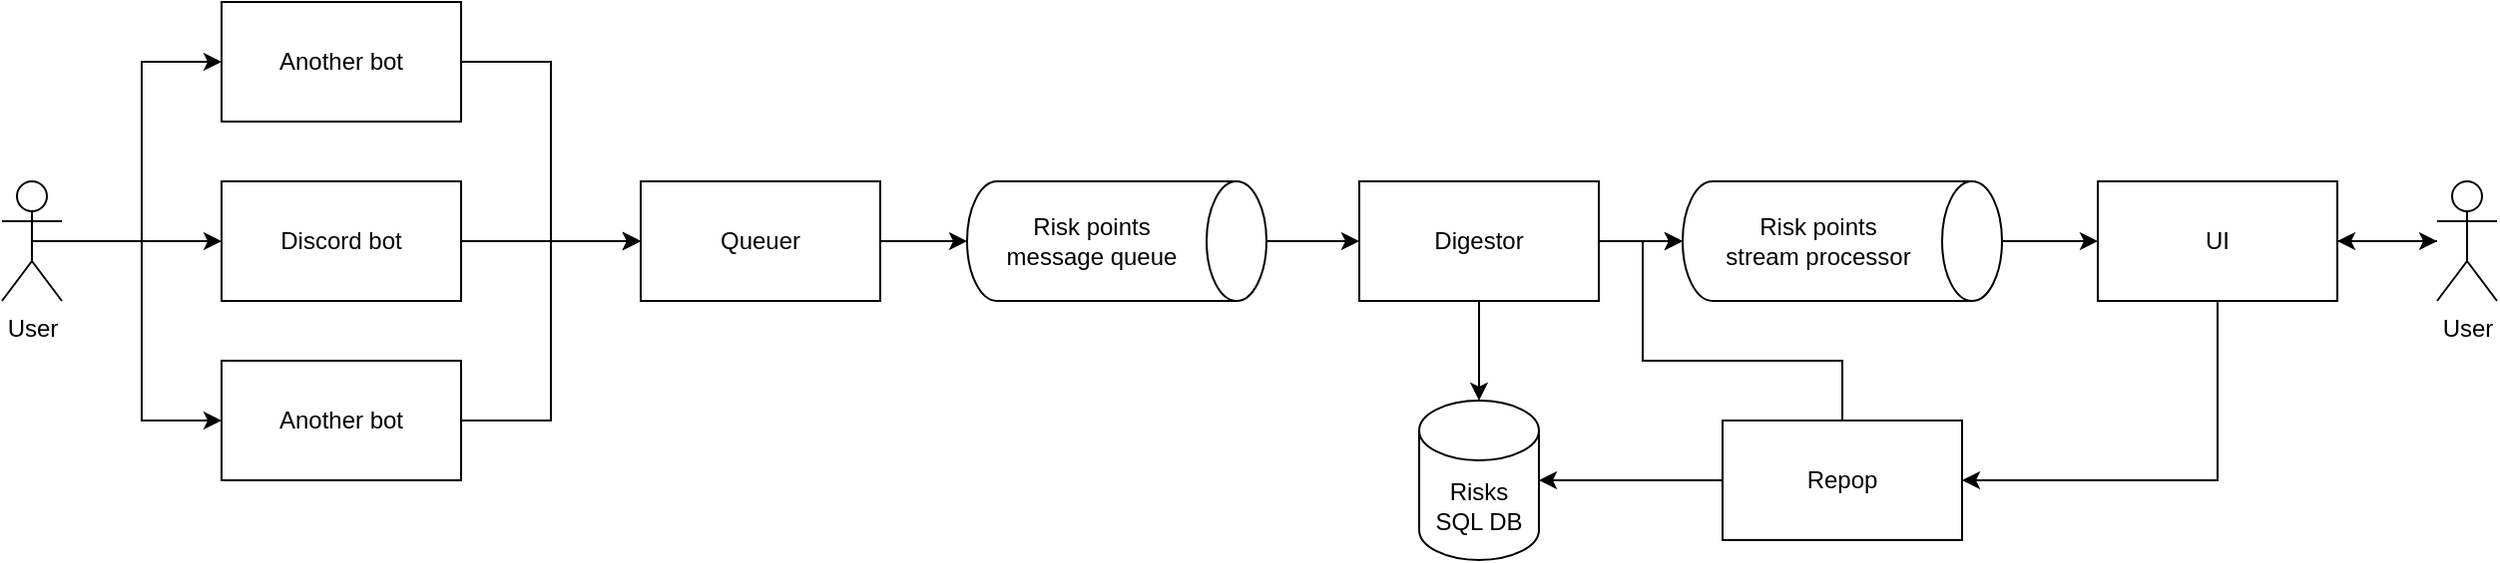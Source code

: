 <mxfile version="20.7.4" type="device" pages="2"><diagram id="8pllXdIaMUxb5RxbV_kS" name="Page-1"><mxGraphModel dx="2259" dy="885" grid="1" gridSize="10" guides="1" tooltips="1" connect="1" arrows="1" fold="1" page="1" pageScale="1" pageWidth="827" pageHeight="1169" math="0" shadow="0"><root><mxCell id="0"/><mxCell id="1" parent="0"/><mxCell id="Vv-M3GuunPjtO6x8N6Tk-13" style="edgeStyle=orthogonalEdgeStyle;rounded=0;orthogonalLoop=1;jettySize=auto;html=1;entryX=0;entryY=0.5;entryDx=0;entryDy=0;" parent="1" source="Vv-M3GuunPjtO6x8N6Tk-2" target="Vv-M3GuunPjtO6x8N6Tk-3" edge="1"><mxGeometry relative="1" as="geometry"/></mxCell><mxCell id="Vv-M3GuunPjtO6x8N6Tk-2" value="Risk points&lt;br&gt;message queue" style="shape=cylinder3;whiteSpace=wrap;html=1;boundedLbl=1;backgroundOutline=1;size=15;direction=south;" parent="1" vertex="1"><mxGeometry x="263.5" y="370" width="150" height="60" as="geometry"/></mxCell><mxCell id="Vv-M3GuunPjtO6x8N6Tk-14" style="edgeStyle=orthogonalEdgeStyle;rounded=0;orthogonalLoop=1;jettySize=auto;html=1;" parent="1" source="Vv-M3GuunPjtO6x8N6Tk-3" target="Vv-M3GuunPjtO6x8N6Tk-4" edge="1"><mxGeometry relative="1" as="geometry"/></mxCell><mxCell id="Vv-M3GuunPjtO6x8N6Tk-15" style="edgeStyle=orthogonalEdgeStyle;rounded=0;orthogonalLoop=1;jettySize=auto;html=1;entryX=0.5;entryY=1;entryDx=0;entryDy=0;entryPerimeter=0;" parent="1" source="Vv-M3GuunPjtO6x8N6Tk-3" target="Vv-M3GuunPjtO6x8N6Tk-8" edge="1"><mxGeometry relative="1" as="geometry"/></mxCell><mxCell id="Vv-M3GuunPjtO6x8N6Tk-3" value="Digestor" style="rounded=0;whiteSpace=wrap;html=1;" parent="1" vertex="1"><mxGeometry x="460" y="370" width="120" height="60" as="geometry"/></mxCell><mxCell id="Vv-M3GuunPjtO6x8N6Tk-4" value="Risks&lt;br&gt;SQL DB" style="shape=cylinder3;whiteSpace=wrap;html=1;boundedLbl=1;backgroundOutline=1;size=15;" parent="1" vertex="1"><mxGeometry x="490" y="480" width="60" height="80" as="geometry"/></mxCell><mxCell id="MvfZRzMScxmvkkn0zo9M-3" style="edgeStyle=orthogonalEdgeStyle;rounded=0;orthogonalLoop=1;jettySize=auto;html=1;entryX=0;entryY=0.5;entryDx=0;entryDy=0;" parent="1" source="Vv-M3GuunPjtO6x8N6Tk-6" target="MvfZRzMScxmvkkn0zo9M-1" edge="1"><mxGeometry relative="1" as="geometry"/></mxCell><mxCell id="Vv-M3GuunPjtO6x8N6Tk-6" value="Discord bot" style="rounded=0;whiteSpace=wrap;html=1;" parent="1" vertex="1"><mxGeometry x="-110" y="370" width="120" height="60" as="geometry"/></mxCell><mxCell id="Vv-M3GuunPjtO6x8N6Tk-16" style="edgeStyle=orthogonalEdgeStyle;rounded=0;orthogonalLoop=1;jettySize=auto;html=1;entryX=0;entryY=0.5;entryDx=0;entryDy=0;" parent="1" source="Vv-M3GuunPjtO6x8N6Tk-8" target="Vv-M3GuunPjtO6x8N6Tk-9" edge="1"><mxGeometry relative="1" as="geometry"/></mxCell><mxCell id="Vv-M3GuunPjtO6x8N6Tk-8" value="Risk points&lt;br&gt;stream processor" style="shape=cylinder3;whiteSpace=wrap;html=1;boundedLbl=1;backgroundOutline=1;size=15;direction=south;" parent="1" vertex="1"><mxGeometry x="622" y="370" width="160" height="60" as="geometry"/></mxCell><mxCell id="Vv-M3GuunPjtO6x8N6Tk-18" style="edgeStyle=orthogonalEdgeStyle;rounded=0;orthogonalLoop=1;jettySize=auto;html=1;" parent="1" source="Vv-M3GuunPjtO6x8N6Tk-9" target="Vv-M3GuunPjtO6x8N6Tk-17" edge="1"><mxGeometry relative="1" as="geometry"/></mxCell><mxCell id="Xjvr6Igs2ZmyrMTaSa2y-10" style="edgeStyle=orthogonalEdgeStyle;rounded=0;orthogonalLoop=1;jettySize=auto;html=1;exitX=0.5;exitY=1;exitDx=0;exitDy=0;entryX=1;entryY=0.5;entryDx=0;entryDy=0;" edge="1" parent="1" source="Vv-M3GuunPjtO6x8N6Tk-9" target="Xjvr6Igs2ZmyrMTaSa2y-1"><mxGeometry relative="1" as="geometry"/></mxCell><mxCell id="Vv-M3GuunPjtO6x8N6Tk-9" value="UI" style="rounded=0;whiteSpace=wrap;html=1;" parent="1" vertex="1"><mxGeometry x="830" y="370" width="120" height="60" as="geometry"/></mxCell><mxCell id="MvfZRzMScxmvkkn0zo9M-12" style="edgeStyle=orthogonalEdgeStyle;rounded=0;orthogonalLoop=1;jettySize=auto;html=1;exitX=0.5;exitY=0.5;exitDx=0;exitDy=0;exitPerimeter=0;" parent="1" source="Vv-M3GuunPjtO6x8N6Tk-10" target="Vv-M3GuunPjtO6x8N6Tk-6" edge="1"><mxGeometry relative="1" as="geometry"/></mxCell><mxCell id="MvfZRzMScxmvkkn0zo9M-13" style="edgeStyle=orthogonalEdgeStyle;rounded=0;orthogonalLoop=1;jettySize=auto;html=1;exitX=0.5;exitY=0.5;exitDx=0;exitDy=0;exitPerimeter=0;entryX=0;entryY=0.5;entryDx=0;entryDy=0;" parent="1" source="Vv-M3GuunPjtO6x8N6Tk-10" target="MvfZRzMScxmvkkn0zo9M-5" edge="1"><mxGeometry relative="1" as="geometry"/></mxCell><mxCell id="MvfZRzMScxmvkkn0zo9M-14" style="edgeStyle=orthogonalEdgeStyle;rounded=0;orthogonalLoop=1;jettySize=auto;html=1;exitX=0.5;exitY=0.5;exitDx=0;exitDy=0;exitPerimeter=0;entryX=0;entryY=0.5;entryDx=0;entryDy=0;" parent="1" source="Vv-M3GuunPjtO6x8N6Tk-10" target="MvfZRzMScxmvkkn0zo9M-4" edge="1"><mxGeometry relative="1" as="geometry"/></mxCell><mxCell id="Vv-M3GuunPjtO6x8N6Tk-10" value="User" style="shape=umlActor;verticalLabelPosition=bottom;verticalAlign=top;html=1;outlineConnect=0;" parent="1" vertex="1"><mxGeometry x="-220" y="370" width="30" height="60" as="geometry"/></mxCell><mxCell id="Vv-M3GuunPjtO6x8N6Tk-19" style="edgeStyle=orthogonalEdgeStyle;rounded=0;orthogonalLoop=1;jettySize=auto;html=1;entryX=1;entryY=0.5;entryDx=0;entryDy=0;" parent="1" source="Vv-M3GuunPjtO6x8N6Tk-17" target="Vv-M3GuunPjtO6x8N6Tk-9" edge="1"><mxGeometry relative="1" as="geometry"/></mxCell><mxCell id="Vv-M3GuunPjtO6x8N6Tk-17" value="User" style="shape=umlActor;verticalLabelPosition=bottom;verticalAlign=top;html=1;outlineConnect=0;" parent="1" vertex="1"><mxGeometry x="1000" y="370" width="30" height="60" as="geometry"/></mxCell><mxCell id="MvfZRzMScxmvkkn0zo9M-2" style="edgeStyle=orthogonalEdgeStyle;rounded=0;orthogonalLoop=1;jettySize=auto;html=1;" parent="1" source="MvfZRzMScxmvkkn0zo9M-1" target="Vv-M3GuunPjtO6x8N6Tk-2" edge="1"><mxGeometry relative="1" as="geometry"/></mxCell><mxCell id="MvfZRzMScxmvkkn0zo9M-1" value="Queuer" style="rounded=0;whiteSpace=wrap;html=1;" parent="1" vertex="1"><mxGeometry x="100" y="370" width="120" height="60" as="geometry"/></mxCell><mxCell id="MvfZRzMScxmvkkn0zo9M-10" style="edgeStyle=orthogonalEdgeStyle;rounded=0;orthogonalLoop=1;jettySize=auto;html=1;exitX=1;exitY=0.5;exitDx=0;exitDy=0;entryX=0;entryY=0.5;entryDx=0;entryDy=0;" parent="1" source="MvfZRzMScxmvkkn0zo9M-4" target="MvfZRzMScxmvkkn0zo9M-1" edge="1"><mxGeometry relative="1" as="geometry"/></mxCell><mxCell id="MvfZRzMScxmvkkn0zo9M-4" value="Another bot" style="rounded=0;whiteSpace=wrap;html=1;" parent="1" vertex="1"><mxGeometry x="-110" y="460" width="120" height="60" as="geometry"/></mxCell><mxCell id="MvfZRzMScxmvkkn0zo9M-9" style="edgeStyle=orthogonalEdgeStyle;rounded=0;orthogonalLoop=1;jettySize=auto;html=1;entryX=0;entryY=0.5;entryDx=0;entryDy=0;" parent="1" source="MvfZRzMScxmvkkn0zo9M-5" target="MvfZRzMScxmvkkn0zo9M-1" edge="1"><mxGeometry relative="1" as="geometry"/></mxCell><mxCell id="MvfZRzMScxmvkkn0zo9M-5" value="Another bot" style="rounded=0;whiteSpace=wrap;html=1;" parent="1" vertex="1"><mxGeometry x="-110" y="280" width="120" height="60" as="geometry"/></mxCell><mxCell id="Xjvr6Igs2ZmyrMTaSa2y-7" style="edgeStyle=orthogonalEdgeStyle;rounded=0;orthogonalLoop=1;jettySize=auto;html=1;" edge="1" parent="1" source="Xjvr6Igs2ZmyrMTaSa2y-1"><mxGeometry relative="1" as="geometry"><mxPoint x="550" y="520" as="targetPoint"/></mxGeometry></mxCell><mxCell id="Xjvr6Igs2ZmyrMTaSa2y-11" style="edgeStyle=orthogonalEdgeStyle;rounded=0;orthogonalLoop=1;jettySize=auto;html=1;entryX=0.5;entryY=1;entryDx=0;entryDy=0;entryPerimeter=0;" edge="1" parent="1" source="Xjvr6Igs2ZmyrMTaSa2y-1" target="Vv-M3GuunPjtO6x8N6Tk-8"><mxGeometry relative="1" as="geometry"><Array as="points"><mxPoint x="702" y="460"/><mxPoint x="602" y="460"/><mxPoint x="602" y="400"/></Array></mxGeometry></mxCell><mxCell id="Xjvr6Igs2ZmyrMTaSa2y-1" value="Repop" style="rounded=0;whiteSpace=wrap;html=1;" vertex="1" parent="1"><mxGeometry x="642" y="490" width="120" height="60" as="geometry"/></mxCell></root></mxGraphModel></diagram><diagram id="JD5vZ_mYejtETJ4VIetK" name="Page-2"><mxGraphModel dx="988" dy="610" grid="1" gridSize="10" guides="1" tooltips="1" connect="1" arrows="1" fold="1" page="1" pageScale="1" pageWidth="827" pageHeight="1169" math="0" shadow="0"><root><mxCell id="0"/><mxCell id="1" parent="0"/><mxCell id="-dzLxs-RRta-dVy30uJE-51" value="" style="shape=folder;fontStyle=1;spacingTop=10;tabWidth=140;tabHeight=30;tabPosition=left;html=1;direction=east;" vertex="1" parent="1"><mxGeometry x="120" y="210" width="600" height="250" as="geometry"/></mxCell><mxCell id="-dzLxs-RRta-dVy30uJE-10" value="flood_points" style="swimlane;fontStyle=0;childLayout=stackLayout;horizontal=1;startSize=26;fillColor=none;horizontalStack=0;resizeParent=1;resizeParentMax=0;resizeLast=0;collapsible=1;marginBottom=0;" vertex="1" parent="1"><mxGeometry x="140" y="272" width="160" height="156" as="geometry"><mxRectangle x="160" y="210" width="100" height="30" as="alternateBounds"/></mxGeometry></mxCell><mxCell id="-dzLxs-RRta-dVy30uJE-12" value="+ ts: TIMESTAMP" style="text;strokeColor=none;fillColor=none;align=left;verticalAlign=top;spacingLeft=4;spacingRight=4;overflow=hidden;rotatable=0;points=[[0,0.5],[1,0.5]];portConstraint=eastwest;" vertex="1" parent="-dzLxs-RRta-dVy30uJE-10"><mxGeometry y="26" width="160" height="26" as="geometry"/></mxCell><mxCell id="-dzLxs-RRta-dVy30uJE-11" value="+ latitude: DECIMAL" style="text;strokeColor=none;fillColor=none;align=left;verticalAlign=top;spacingLeft=4;spacingRight=4;overflow=hidden;rotatable=0;points=[[0,0.5],[1,0.5]];portConstraint=eastwest;" vertex="1" parent="-dzLxs-RRta-dVy30uJE-10"><mxGeometry y="52" width="160" height="26" as="geometry"/></mxCell><mxCell id="-dzLxs-RRta-dVy30uJE-15" value="+ longitude: DECIMAL" style="text;strokeColor=none;fillColor=none;align=left;verticalAlign=top;spacingLeft=4;spacingRight=4;overflow=hidden;rotatable=0;points=[[0,0.5],[1,0.5]];portConstraint=eastwest;" vertex="1" parent="-dzLxs-RRta-dVy30uJE-10"><mxGeometry y="78" width="160" height="26" as="geometry"/></mxCell><mxCell id="-dzLxs-RRta-dVy30uJE-16" value="+ depth: VARCHAR" style="text;strokeColor=none;fillColor=none;align=left;verticalAlign=top;spacingLeft=4;spacingRight=4;overflow=hidden;rotatable=0;points=[[0,0.5],[1,0.5]];portConstraint=eastwest;" vertex="1" parent="-dzLxs-RRta-dVy30uJE-10"><mxGeometry y="104" width="160" height="26" as="geometry"/></mxCell><mxCell id="-dzLxs-RRta-dVy30uJE-14" value="+ description: VARCHAR" style="text;strokeColor=none;fillColor=none;align=left;verticalAlign=top;spacingLeft=4;spacingRight=4;overflow=hidden;rotatable=0;points=[[0,0.5],[1,0.5]];portConstraint=eastwest;" vertex="1" parent="-dzLxs-RRta-dVy30uJE-10"><mxGeometry y="130" width="160" height="26" as="geometry"/></mxCell><mxCell id="-dzLxs-RRta-dVy30uJE-35" value="earthquake_points" style="swimlane;fontStyle=0;childLayout=stackLayout;horizontal=1;startSize=26;fillColor=none;horizontalStack=0;resizeParent=1;resizeParentMax=0;resizeLast=0;collapsible=1;marginBottom=0;" vertex="1" parent="1"><mxGeometry x="340" y="272" width="160" height="156" as="geometry"><mxRectangle x="160" y="210" width="100" height="30" as="alternateBounds"/></mxGeometry></mxCell><mxCell id="-dzLxs-RRta-dVy30uJE-36" value="+ ts: TIMESTAMP" style="text;strokeColor=none;fillColor=none;align=left;verticalAlign=top;spacingLeft=4;spacingRight=4;overflow=hidden;rotatable=0;points=[[0,0.5],[1,0.5]];portConstraint=eastwest;" vertex="1" parent="-dzLxs-RRta-dVy30uJE-35"><mxGeometry y="26" width="160" height="26" as="geometry"/></mxCell><mxCell id="-dzLxs-RRta-dVy30uJE-37" value="+ latitude: DECIMAL" style="text;strokeColor=none;fillColor=none;align=left;verticalAlign=top;spacingLeft=4;spacingRight=4;overflow=hidden;rotatable=0;points=[[0,0.5],[1,0.5]];portConstraint=eastwest;" vertex="1" parent="-dzLxs-RRta-dVy30uJE-35"><mxGeometry y="52" width="160" height="26" as="geometry"/></mxCell><mxCell id="-dzLxs-RRta-dVy30uJE-38" value="+ longitude: DECIMAL" style="text;strokeColor=none;fillColor=none;align=left;verticalAlign=top;spacingLeft=4;spacingRight=4;overflow=hidden;rotatable=0;points=[[0,0.5],[1,0.5]];portConstraint=eastwest;" vertex="1" parent="-dzLxs-RRta-dVy30uJE-35"><mxGeometry y="78" width="160" height="26" as="geometry"/></mxCell><mxCell id="-dzLxs-RRta-dVy30uJE-39" value="+ intensity: VARCHAR" style="text;strokeColor=none;fillColor=none;align=left;verticalAlign=top;spacingLeft=4;spacingRight=4;overflow=hidden;rotatable=0;points=[[0,0.5],[1,0.5]];portConstraint=eastwest;" vertex="1" parent="-dzLxs-RRta-dVy30uJE-35"><mxGeometry y="104" width="160" height="26" as="geometry"/></mxCell><mxCell id="-dzLxs-RRta-dVy30uJE-40" value="+ description: VARCHAR" style="text;strokeColor=none;fillColor=none;align=left;verticalAlign=top;spacingLeft=4;spacingRight=4;overflow=hidden;rotatable=0;points=[[0,0.5],[1,0.5]];portConstraint=eastwest;" vertex="1" parent="-dzLxs-RRta-dVy30uJE-35"><mxGeometry y="130" width="160" height="26" as="geometry"/></mxCell><mxCell id="-dzLxs-RRta-dVy30uJE-41" value="hurricane_points" style="swimlane;fontStyle=0;childLayout=stackLayout;horizontal=1;startSize=26;fillColor=none;horizontalStack=0;resizeParent=1;resizeParentMax=0;resizeLast=0;collapsible=1;marginBottom=0;" vertex="1" parent="1"><mxGeometry x="540" y="272" width="160" height="156" as="geometry"><mxRectangle x="160" y="210" width="100" height="30" as="alternateBounds"/></mxGeometry></mxCell><mxCell id="-dzLxs-RRta-dVy30uJE-42" value="+ ts: TIMESTAMP" style="text;strokeColor=none;fillColor=none;align=left;verticalAlign=top;spacingLeft=4;spacingRight=4;overflow=hidden;rotatable=0;points=[[0,0.5],[1,0.5]];portConstraint=eastwest;" vertex="1" parent="-dzLxs-RRta-dVy30uJE-41"><mxGeometry y="26" width="160" height="26" as="geometry"/></mxCell><mxCell id="-dzLxs-RRta-dVy30uJE-43" value="+ latitude: DECIMAL" style="text;strokeColor=none;fillColor=none;align=left;verticalAlign=top;spacingLeft=4;spacingRight=4;overflow=hidden;rotatable=0;points=[[0,0.5],[1,0.5]];portConstraint=eastwest;" vertex="1" parent="-dzLxs-RRta-dVy30uJE-41"><mxGeometry y="52" width="160" height="26" as="geometry"/></mxCell><mxCell id="-dzLxs-RRta-dVy30uJE-44" value="+ longitude: DECIMAL" style="text;strokeColor=none;fillColor=none;align=left;verticalAlign=top;spacingLeft=4;spacingRight=4;overflow=hidden;rotatable=0;points=[[0,0.5],[1,0.5]];portConstraint=eastwest;" vertex="1" parent="-dzLxs-RRta-dVy30uJE-41"><mxGeometry y="78" width="160" height="26" as="geometry"/></mxCell><mxCell id="-dzLxs-RRta-dVy30uJE-45" value="+ intensity: VARCHAR" style="text;strokeColor=none;fillColor=none;align=left;verticalAlign=top;spacingLeft=4;spacingRight=4;overflow=hidden;rotatable=0;points=[[0,0.5],[1,0.5]];portConstraint=eastwest;" vertex="1" parent="-dzLxs-RRta-dVy30uJE-41"><mxGeometry y="104" width="160" height="26" as="geometry"/></mxCell><mxCell id="-dzLxs-RRta-dVy30uJE-46" value="+ description: VARCHAR" style="text;strokeColor=none;fillColor=none;align=left;verticalAlign=top;spacingLeft=4;spacingRight=4;overflow=hidden;rotatable=0;points=[[0,0.5],[1,0.5]];portConstraint=eastwest;" vertex="1" parent="-dzLxs-RRta-dVy30uJE-41"><mxGeometry y="130" width="160" height="26" as="geometry"/></mxCell><mxCell id="-dzLxs-RRta-dVy30uJE-49" value="riskpoints_db" style="text;align=center;fontStyle=1;verticalAlign=middle;spacingLeft=3;spacingRight=3;strokeColor=none;rotatable=0;points=[[0,0.5],[1,0.5]];portConstraint=eastwest;" vertex="1" parent="1"><mxGeometry x="150" y="210" width="80" height="26" as="geometry"/></mxCell></root></mxGraphModel></diagram></mxfile>